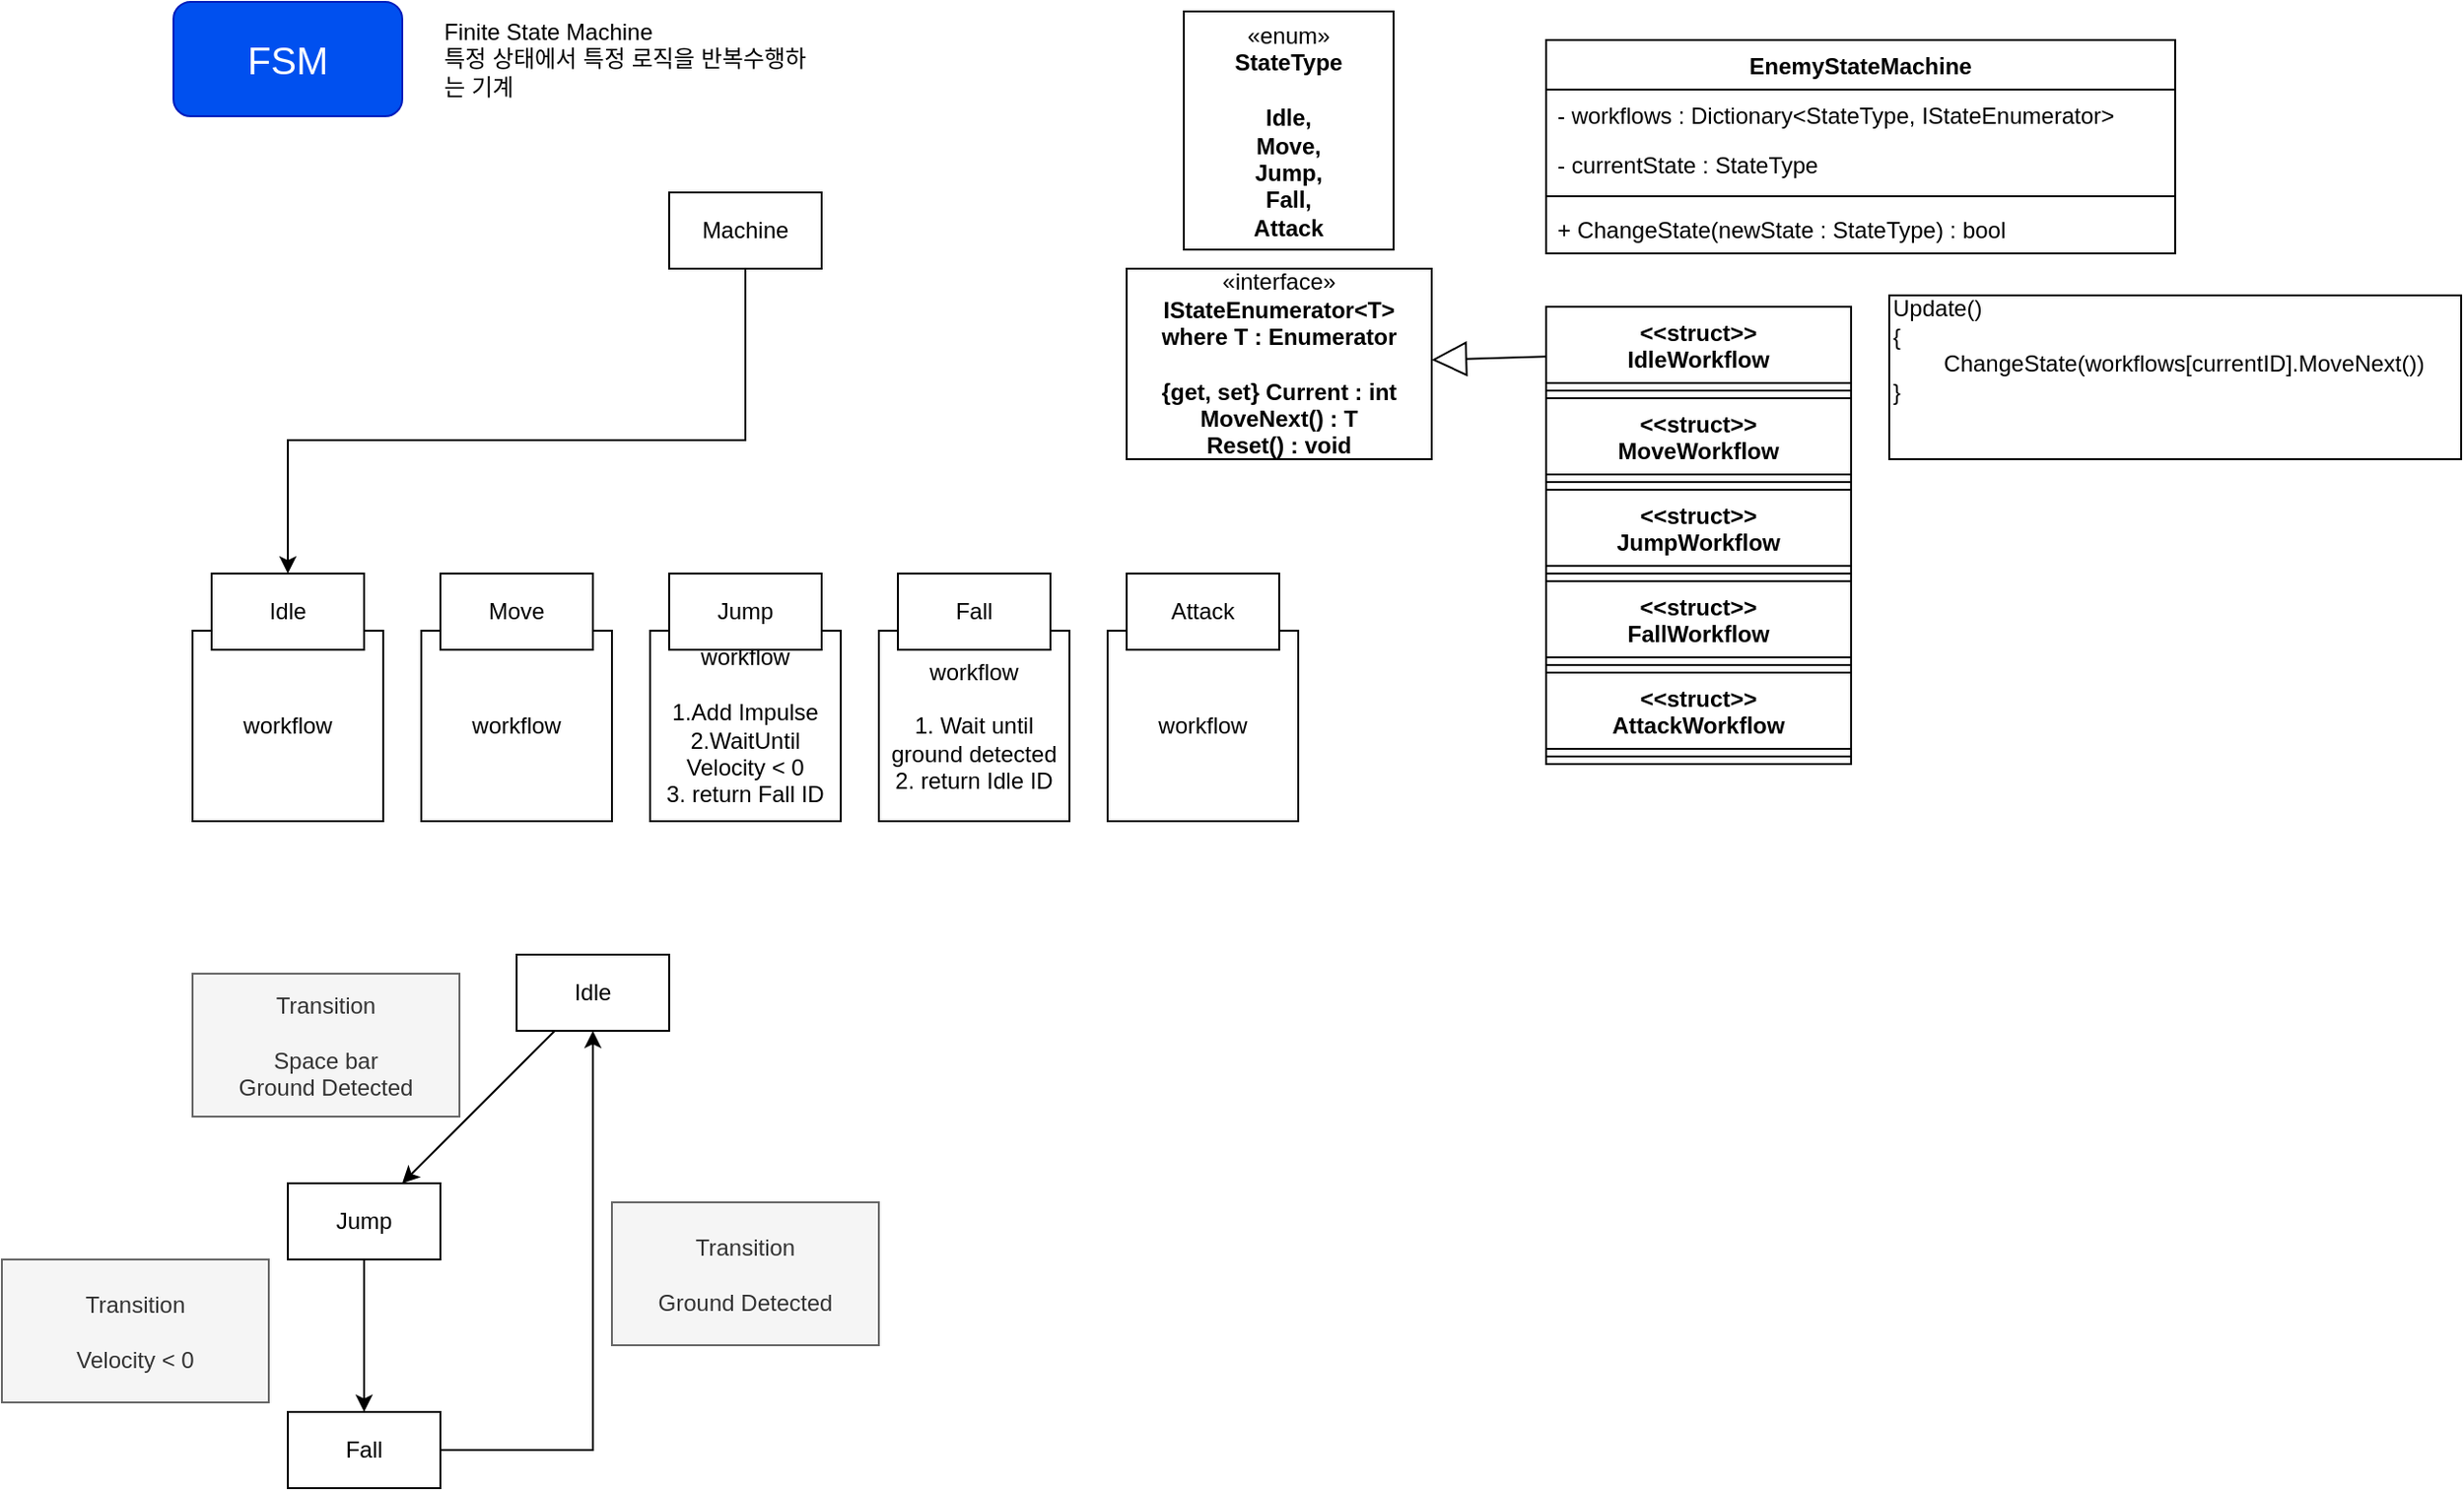 <mxfile version="21.5.0" type="device">
  <diagram id="C5RBs43oDa-KdzZeNtuy" name="Page-1">
    <mxGraphModel dx="2053" dy="646" grid="1" gridSize="10" guides="1" tooltips="1" connect="1" arrows="1" fold="1" page="1" pageScale="1" pageWidth="827" pageHeight="1169" math="0" shadow="0">
      <root>
        <mxCell id="WIyWlLk6GJQsqaUBKTNV-0" />
        <mxCell id="WIyWlLk6GJQsqaUBKTNV-1" parent="WIyWlLk6GJQsqaUBKTNV-0" />
        <mxCell id="oHqSOorZcruI9NcLSi8c-12" value="workflow&lt;br&gt;&lt;br&gt;1. Wait until ground detected&lt;br&gt;2. return Idle ID" style="rounded=0;whiteSpace=wrap;html=1;" vertex="1" parent="WIyWlLk6GJQsqaUBKTNV-1">
          <mxGeometry x="390" y="350" width="100" height="100" as="geometry" />
        </mxCell>
        <mxCell id="oHqSOorZcruI9NcLSi8c-13" value="workflow" style="rounded=0;whiteSpace=wrap;html=1;" vertex="1" parent="WIyWlLk6GJQsqaUBKTNV-1">
          <mxGeometry x="510" y="350" width="100" height="100" as="geometry" />
        </mxCell>
        <mxCell id="oHqSOorZcruI9NcLSi8c-11" value="workflow&lt;br&gt;&lt;br&gt;1.Add Impulse&lt;br&gt;2.WaitUntil Velocity &amp;lt; 0&lt;br&gt;3. return Fall ID" style="rounded=0;whiteSpace=wrap;html=1;" vertex="1" parent="WIyWlLk6GJQsqaUBKTNV-1">
          <mxGeometry x="270" y="350" width="100" height="100" as="geometry" />
        </mxCell>
        <mxCell id="oHqSOorZcruI9NcLSi8c-10" value="workflow" style="rounded=0;whiteSpace=wrap;html=1;" vertex="1" parent="WIyWlLk6GJQsqaUBKTNV-1">
          <mxGeometry x="150" y="350" width="100" height="100" as="geometry" />
        </mxCell>
        <mxCell id="oHqSOorZcruI9NcLSi8c-8" value="workflow" style="rounded=0;whiteSpace=wrap;html=1;" vertex="1" parent="WIyWlLk6GJQsqaUBKTNV-1">
          <mxGeometry x="30" y="350" width="100" height="100" as="geometry" />
        </mxCell>
        <mxCell id="oHqSOorZcruI9NcLSi8c-0" value="FSM" style="rounded=1;whiteSpace=wrap;html=1;fillColor=#0050ef;fontColor=#ffffff;strokeColor=#001DBC;fontSize=20;" vertex="1" parent="WIyWlLk6GJQsqaUBKTNV-1">
          <mxGeometry x="20" y="20" width="120" height="60" as="geometry" />
        </mxCell>
        <mxCell id="oHqSOorZcruI9NcLSi8c-1" value="Finite State Machine&lt;br&gt;특정 상태에서 특정 로직을 반복수행하는 기계" style="text;html=1;strokeColor=none;fillColor=none;align=left;verticalAlign=middle;whiteSpace=wrap;rounded=0;" vertex="1" parent="WIyWlLk6GJQsqaUBKTNV-1">
          <mxGeometry x="160" y="20" width="200" height="60" as="geometry" />
        </mxCell>
        <mxCell id="oHqSOorZcruI9NcLSi8c-14" style="edgeStyle=orthogonalEdgeStyle;rounded=0;orthogonalLoop=1;jettySize=auto;html=1;entryX=0.5;entryY=0;entryDx=0;entryDy=0;" edge="1" parent="WIyWlLk6GJQsqaUBKTNV-1" source="oHqSOorZcruI9NcLSi8c-2" target="oHqSOorZcruI9NcLSi8c-3">
          <mxGeometry relative="1" as="geometry">
            <Array as="points">
              <mxPoint x="320" y="250" />
              <mxPoint x="80" y="250" />
            </Array>
          </mxGeometry>
        </mxCell>
        <mxCell id="oHqSOorZcruI9NcLSi8c-2" value="Machine" style="rounded=0;whiteSpace=wrap;html=1;" vertex="1" parent="WIyWlLk6GJQsqaUBKTNV-1">
          <mxGeometry x="280" y="120" width="80" height="40" as="geometry" />
        </mxCell>
        <mxCell id="oHqSOorZcruI9NcLSi8c-3" value="Idle" style="rounded=0;whiteSpace=wrap;html=1;" vertex="1" parent="WIyWlLk6GJQsqaUBKTNV-1">
          <mxGeometry x="40" y="320" width="80" height="40" as="geometry" />
        </mxCell>
        <mxCell id="oHqSOorZcruI9NcLSi8c-4" value="Move" style="rounded=0;whiteSpace=wrap;html=1;" vertex="1" parent="WIyWlLk6GJQsqaUBKTNV-1">
          <mxGeometry x="160" y="320" width="80" height="40" as="geometry" />
        </mxCell>
        <mxCell id="oHqSOorZcruI9NcLSi8c-5" value="Jump" style="rounded=0;whiteSpace=wrap;html=1;" vertex="1" parent="WIyWlLk6GJQsqaUBKTNV-1">
          <mxGeometry x="280" y="320" width="80" height="40" as="geometry" />
        </mxCell>
        <mxCell id="oHqSOorZcruI9NcLSi8c-6" value="Fall" style="rounded=0;whiteSpace=wrap;html=1;" vertex="1" parent="WIyWlLk6GJQsqaUBKTNV-1">
          <mxGeometry x="400" y="320" width="80" height="40" as="geometry" />
        </mxCell>
        <mxCell id="oHqSOorZcruI9NcLSi8c-7" value="Attack" style="rounded=0;whiteSpace=wrap;html=1;" vertex="1" parent="WIyWlLk6GJQsqaUBKTNV-1">
          <mxGeometry x="520" y="320" width="80" height="40" as="geometry" />
        </mxCell>
        <mxCell id="oHqSOorZcruI9NcLSi8c-15" value="Idle" style="rounded=0;whiteSpace=wrap;html=1;" vertex="1" parent="WIyWlLk6GJQsqaUBKTNV-1">
          <mxGeometry x="200" y="520" width="80" height="40" as="geometry" />
        </mxCell>
        <mxCell id="oHqSOorZcruI9NcLSi8c-20" style="edgeStyle=orthogonalEdgeStyle;rounded=0;orthogonalLoop=1;jettySize=auto;html=1;" edge="1" parent="WIyWlLk6GJQsqaUBKTNV-1" source="oHqSOorZcruI9NcLSi8c-16" target="oHqSOorZcruI9NcLSi8c-19">
          <mxGeometry relative="1" as="geometry" />
        </mxCell>
        <mxCell id="oHqSOorZcruI9NcLSi8c-16" value="Jump" style="rounded=0;whiteSpace=wrap;html=1;" vertex="1" parent="WIyWlLk6GJQsqaUBKTNV-1">
          <mxGeometry x="80" y="640" width="80" height="40" as="geometry" />
        </mxCell>
        <mxCell id="oHqSOorZcruI9NcLSi8c-17" value="" style="endArrow=classic;html=1;rounded=0;" edge="1" parent="WIyWlLk6GJQsqaUBKTNV-1" source="oHqSOorZcruI9NcLSi8c-15" target="oHqSOorZcruI9NcLSi8c-16">
          <mxGeometry width="50" height="50" relative="1" as="geometry">
            <mxPoint x="400" y="600" as="sourcePoint" />
            <mxPoint x="450" y="550" as="targetPoint" />
          </mxGeometry>
        </mxCell>
        <mxCell id="oHqSOorZcruI9NcLSi8c-18" value="Transition&lt;br&gt;&lt;br&gt;Space bar&lt;br&gt;Ground Detected" style="text;html=1;strokeColor=#666666;fillColor=#f5f5f5;align=center;verticalAlign=middle;whiteSpace=wrap;rounded=0;fontColor=#333333;" vertex="1" parent="WIyWlLk6GJQsqaUBKTNV-1">
          <mxGeometry x="30" y="530" width="140" height="75" as="geometry" />
        </mxCell>
        <mxCell id="oHqSOorZcruI9NcLSi8c-25" style="edgeStyle=orthogonalEdgeStyle;rounded=0;orthogonalLoop=1;jettySize=auto;html=1;entryX=0.5;entryY=1;entryDx=0;entryDy=0;" edge="1" parent="WIyWlLk6GJQsqaUBKTNV-1" source="oHqSOorZcruI9NcLSi8c-19" target="oHqSOorZcruI9NcLSi8c-15">
          <mxGeometry relative="1" as="geometry" />
        </mxCell>
        <mxCell id="oHqSOorZcruI9NcLSi8c-19" value="Fall" style="rounded=0;whiteSpace=wrap;html=1;" vertex="1" parent="WIyWlLk6GJQsqaUBKTNV-1">
          <mxGeometry x="80" y="760" width="80" height="40" as="geometry" />
        </mxCell>
        <mxCell id="oHqSOorZcruI9NcLSi8c-21" value="Transition&lt;br&gt;&lt;br&gt;Velocity &amp;lt; 0" style="text;html=1;strokeColor=#666666;fillColor=#f5f5f5;align=center;verticalAlign=middle;whiteSpace=wrap;rounded=0;fontColor=#333333;" vertex="1" parent="WIyWlLk6GJQsqaUBKTNV-1">
          <mxGeometry x="-70" y="680" width="140" height="75" as="geometry" />
        </mxCell>
        <mxCell id="oHqSOorZcruI9NcLSi8c-26" value="Transition&lt;br&gt;&lt;br&gt;Ground Detected" style="text;html=1;strokeColor=#666666;fillColor=#f5f5f5;align=center;verticalAlign=middle;whiteSpace=wrap;rounded=0;fontColor=#333333;" vertex="1" parent="WIyWlLk6GJQsqaUBKTNV-1">
          <mxGeometry x="250" y="650" width="140" height="75" as="geometry" />
        </mxCell>
        <mxCell id="oHqSOorZcruI9NcLSi8c-27" value="EnemyStateMachine" style="swimlane;fontStyle=1;align=center;verticalAlign=top;childLayout=stackLayout;horizontal=1;startSize=26;horizontalStack=0;resizeParent=1;resizeParentMax=0;resizeLast=0;collapsible=1;marginBottom=0;whiteSpace=wrap;html=1;" vertex="1" parent="WIyWlLk6GJQsqaUBKTNV-1">
          <mxGeometry x="740" y="40" width="330" height="112" as="geometry" />
        </mxCell>
        <mxCell id="oHqSOorZcruI9NcLSi8c-28" value="- workflows : Dictionary&amp;lt;StateType, IStateEnumerator&amp;gt;" style="text;strokeColor=none;fillColor=none;align=left;verticalAlign=top;spacingLeft=4;spacingRight=4;overflow=hidden;rotatable=0;points=[[0,0.5],[1,0.5]];portConstraint=eastwest;whiteSpace=wrap;html=1;" vertex="1" parent="oHqSOorZcruI9NcLSi8c-27">
          <mxGeometry y="26" width="330" height="26" as="geometry" />
        </mxCell>
        <mxCell id="oHqSOorZcruI9NcLSi8c-30" value="- currentState : StateType" style="text;strokeColor=none;fillColor=none;align=left;verticalAlign=top;spacingLeft=4;spacingRight=4;overflow=hidden;rotatable=0;points=[[0,0.5],[1,0.5]];portConstraint=eastwest;whiteSpace=wrap;html=1;" vertex="1" parent="oHqSOorZcruI9NcLSi8c-27">
          <mxGeometry y="52" width="330" height="26" as="geometry" />
        </mxCell>
        <mxCell id="oHqSOorZcruI9NcLSi8c-29" value="" style="line;strokeWidth=1;fillColor=none;align=left;verticalAlign=middle;spacingTop=-1;spacingLeft=3;spacingRight=3;rotatable=0;labelPosition=right;points=[];portConstraint=eastwest;strokeColor=inherit;" vertex="1" parent="oHqSOorZcruI9NcLSi8c-27">
          <mxGeometry y="78" width="330" height="8" as="geometry" />
        </mxCell>
        <mxCell id="oHqSOorZcruI9NcLSi8c-47" value="+ ChangeState(newState : StateType) : bool" style="text;strokeColor=none;fillColor=none;align=left;verticalAlign=top;spacingLeft=4;spacingRight=4;overflow=hidden;rotatable=0;points=[[0,0.5],[1,0.5]];portConstraint=eastwest;whiteSpace=wrap;html=1;" vertex="1" parent="oHqSOorZcruI9NcLSi8c-27">
          <mxGeometry y="86" width="330" height="26" as="geometry" />
        </mxCell>
        <mxCell id="oHqSOorZcruI9NcLSi8c-31" value="&amp;lt;&amp;lt;struct&amp;gt;&amp;gt;&lt;br&gt;IdleWorkflow" style="swimlane;fontStyle=1;align=center;verticalAlign=top;childLayout=stackLayout;horizontal=1;startSize=40;horizontalStack=0;resizeParent=1;resizeParentMax=0;resizeLast=0;collapsible=1;marginBottom=0;whiteSpace=wrap;html=1;" vertex="1" parent="WIyWlLk6GJQsqaUBKTNV-1">
          <mxGeometry x="740" y="180" width="160" height="48" as="geometry" />
        </mxCell>
        <mxCell id="oHqSOorZcruI9NcLSi8c-33" value="" style="line;strokeWidth=1;fillColor=none;align=left;verticalAlign=middle;spacingTop=-1;spacingLeft=3;spacingRight=3;rotatable=0;labelPosition=right;points=[];portConstraint=eastwest;strokeColor=inherit;" vertex="1" parent="oHqSOorZcruI9NcLSi8c-31">
          <mxGeometry y="40" width="160" height="8" as="geometry" />
        </mxCell>
        <mxCell id="oHqSOorZcruI9NcLSi8c-35" value="«interface»&lt;br&gt;&lt;b&gt;IStateEnumerator&amp;lt;T&amp;gt;&lt;br&gt;where T : Enumerator&lt;br&gt;&lt;br&gt;{get, set} Current : int&lt;br&gt;MoveNext() : T&lt;br&gt;Reset() : void&lt;br&gt;&lt;/b&gt;" style="html=1;whiteSpace=wrap;" vertex="1" parent="WIyWlLk6GJQsqaUBKTNV-1">
          <mxGeometry x="520" y="160" width="160" height="100" as="geometry" />
        </mxCell>
        <mxCell id="oHqSOorZcruI9NcLSi8c-36" value="" style="endArrow=block;endSize=16;endFill=0;html=1;rounded=0;" edge="1" parent="WIyWlLk6GJQsqaUBKTNV-1" source="oHqSOorZcruI9NcLSi8c-31" target="oHqSOorZcruI9NcLSi8c-35">
          <mxGeometry width="160" relative="1" as="geometry">
            <mxPoint x="480" y="290" as="sourcePoint" />
            <mxPoint x="640" y="290" as="targetPoint" />
          </mxGeometry>
        </mxCell>
        <mxCell id="oHqSOorZcruI9NcLSi8c-37" value="&amp;lt;&amp;lt;struct&amp;gt;&amp;gt;&lt;br&gt;MoveWorkflow" style="swimlane;fontStyle=1;align=center;verticalAlign=top;childLayout=stackLayout;horizontal=1;startSize=40;horizontalStack=0;resizeParent=1;resizeParentMax=0;resizeLast=0;collapsible=1;marginBottom=0;whiteSpace=wrap;html=1;" vertex="1" parent="WIyWlLk6GJQsqaUBKTNV-1">
          <mxGeometry x="740" y="228" width="160" height="48" as="geometry" />
        </mxCell>
        <mxCell id="oHqSOorZcruI9NcLSi8c-38" value="" style="line;strokeWidth=1;fillColor=none;align=left;verticalAlign=middle;spacingTop=-1;spacingLeft=3;spacingRight=3;rotatable=0;labelPosition=right;points=[];portConstraint=eastwest;strokeColor=inherit;" vertex="1" parent="oHqSOorZcruI9NcLSi8c-37">
          <mxGeometry y="40" width="160" height="8" as="geometry" />
        </mxCell>
        <mxCell id="oHqSOorZcruI9NcLSi8c-39" value="&amp;lt;&amp;lt;struct&amp;gt;&amp;gt;&lt;br&gt;JumpWorkflow" style="swimlane;fontStyle=1;align=center;verticalAlign=top;childLayout=stackLayout;horizontal=1;startSize=40;horizontalStack=0;resizeParent=1;resizeParentMax=0;resizeLast=0;collapsible=1;marginBottom=0;whiteSpace=wrap;html=1;" vertex="1" parent="WIyWlLk6GJQsqaUBKTNV-1">
          <mxGeometry x="740" y="276" width="160" height="48" as="geometry" />
        </mxCell>
        <mxCell id="oHqSOorZcruI9NcLSi8c-40" value="" style="line;strokeWidth=1;fillColor=none;align=left;verticalAlign=middle;spacingTop=-1;spacingLeft=3;spacingRight=3;rotatable=0;labelPosition=right;points=[];portConstraint=eastwest;strokeColor=inherit;" vertex="1" parent="oHqSOorZcruI9NcLSi8c-39">
          <mxGeometry y="40" width="160" height="8" as="geometry" />
        </mxCell>
        <mxCell id="oHqSOorZcruI9NcLSi8c-41" value="&amp;lt;&amp;lt;struct&amp;gt;&amp;gt;&lt;br&gt;FallWorkflow" style="swimlane;fontStyle=1;align=center;verticalAlign=top;childLayout=stackLayout;horizontal=1;startSize=40;horizontalStack=0;resizeParent=1;resizeParentMax=0;resizeLast=0;collapsible=1;marginBottom=0;whiteSpace=wrap;html=1;" vertex="1" parent="WIyWlLk6GJQsqaUBKTNV-1">
          <mxGeometry x="740" y="324" width="160" height="48" as="geometry" />
        </mxCell>
        <mxCell id="oHqSOorZcruI9NcLSi8c-42" value="" style="line;strokeWidth=1;fillColor=none;align=left;verticalAlign=middle;spacingTop=-1;spacingLeft=3;spacingRight=3;rotatable=0;labelPosition=right;points=[];portConstraint=eastwest;strokeColor=inherit;" vertex="1" parent="oHqSOorZcruI9NcLSi8c-41">
          <mxGeometry y="40" width="160" height="8" as="geometry" />
        </mxCell>
        <mxCell id="oHqSOorZcruI9NcLSi8c-43" value="&amp;lt;&amp;lt;struct&amp;gt;&amp;gt;&lt;br&gt;AttackWorkflow" style="swimlane;fontStyle=1;align=center;verticalAlign=top;childLayout=stackLayout;horizontal=1;startSize=40;horizontalStack=0;resizeParent=1;resizeParentMax=0;resizeLast=0;collapsible=1;marginBottom=0;whiteSpace=wrap;html=1;" vertex="1" parent="WIyWlLk6GJQsqaUBKTNV-1">
          <mxGeometry x="740" y="372" width="160" height="48" as="geometry" />
        </mxCell>
        <mxCell id="oHqSOorZcruI9NcLSi8c-44" value="" style="line;strokeWidth=1;fillColor=none;align=left;verticalAlign=middle;spacingTop=-1;spacingLeft=3;spacingRight=3;rotatable=0;labelPosition=right;points=[];portConstraint=eastwest;strokeColor=inherit;" vertex="1" parent="oHqSOorZcruI9NcLSi8c-43">
          <mxGeometry y="40" width="160" height="8" as="geometry" />
        </mxCell>
        <mxCell id="oHqSOorZcruI9NcLSi8c-45" value="«enum»&lt;br&gt;&lt;b&gt;StateType&lt;br&gt;&lt;br&gt;Idle,&lt;br&gt;Move,&lt;br&gt;Jump,&lt;br&gt;Fall,&lt;br&gt;Attack&lt;br&gt;&lt;/b&gt;" style="html=1;whiteSpace=wrap;" vertex="1" parent="WIyWlLk6GJQsqaUBKTNV-1">
          <mxGeometry x="550" y="25" width="110" height="125" as="geometry" />
        </mxCell>
        <mxCell id="oHqSOorZcruI9NcLSi8c-46" value="&lt;div style=&quot;&quot;&gt;&lt;span style=&quot;background-color: initial;&quot;&gt;Update()&lt;/span&gt;&lt;/div&gt;&lt;div style=&quot;&quot;&gt;&lt;span style=&quot;background-color: initial;&quot;&gt;{&lt;/span&gt;&lt;/div&gt;&lt;div style=&quot;&quot;&gt;&lt;span style=&quot;background-color: initial;&quot;&gt;&lt;span style=&quot;white-space: pre;&quot;&gt;&#x9;&lt;/span&gt;ChangeState(workflows[currentID].MoveNext())&lt;/span&gt;&lt;/div&gt;&lt;div style=&quot;&quot;&gt;&lt;span style=&quot;background-color: initial;&quot;&gt;}&lt;/span&gt;&lt;/div&gt;&lt;div style=&quot;&quot;&gt;&lt;span style=&quot;background-color: initial;&quot;&gt;&lt;br&gt;&lt;/span&gt;&lt;/div&gt;&lt;div style=&quot;&quot;&gt;&lt;br&gt;&lt;/div&gt;" style="rounded=0;whiteSpace=wrap;html=1;align=left;" vertex="1" parent="WIyWlLk6GJQsqaUBKTNV-1">
          <mxGeometry x="920" y="174" width="300" height="86" as="geometry" />
        </mxCell>
      </root>
    </mxGraphModel>
  </diagram>
</mxfile>
